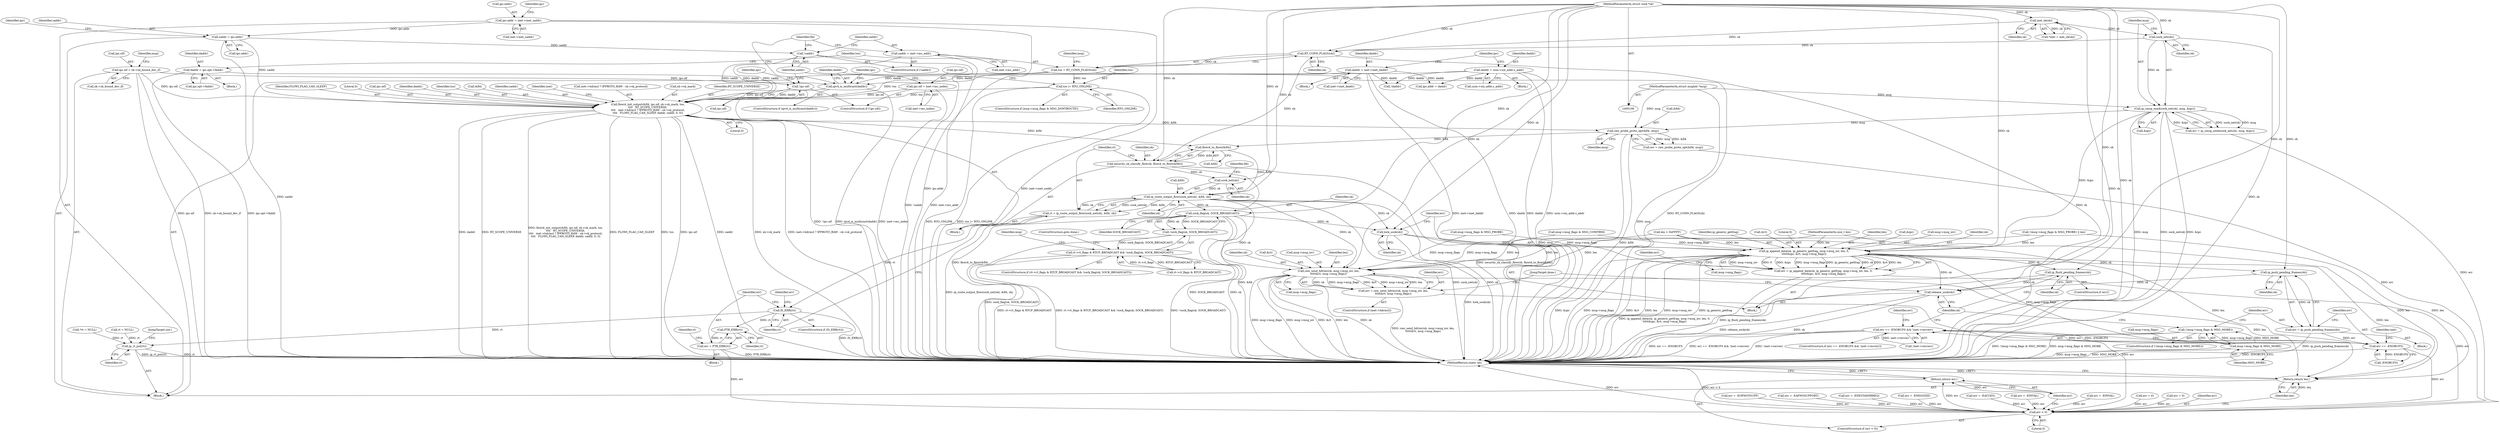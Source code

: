 digraph "1_linux_f6d8bd051c391c1c0458a30b2a7abcd939329259_27@pointer" {
"1000409" [label="(Call,sock_net(sk))"];
"1000401" [label="(Call,security_sk_classify_flow(sk, flowi4_to_flowi(&fl4)))"];
"1000325" [label="(Call,RT_CONN_FLAGS(sk))"];
"1000254" [label="(Call,sock_net(sk))"];
"1000115" [label="(Call,inet_sk(sk))"];
"1000108" [label="(MethodParameterIn,struct sock *sk)"];
"1000403" [label="(Call,flowi4_to_flowi(&fl4))"];
"1000362" [label="(Call,flowi4_init_output(&fl4, ipc.oif, sk->sk_mark, tos,\n\t\t\t\t   RT_SCOPE_UNIVERSE,\n\t\t\t\t   inet->hdrincl ? IPPROTO_RAW : sk->sk_protocol,\n\t\t\t\t   FLOWI_FLAG_CAN_SLEEP, daddr, saddr, 0, 0))"];
"1000239" [label="(Call,ipc.oif = sk->sk_bound_dev_if)"];
"1000341" [label="(Call,!ipc.oif)"];
"1000345" [label="(Call,ipc.oif = inet->mc_index)"];
"1000333" [label="(Call,tos |= RTO_ONLINK)"];
"1000323" [label="(Call,tos = RT_CONN_FLAGS(sk))"];
"1000337" [label="(Call,ipv4_is_multicast(daddr))"];
"1000316" [label="(Call,daddr = ipc.opt->faddr)"];
"1000217" [label="(Call,daddr = inet->inet_daddr)"];
"1000197" [label="(Call,daddr = usin->sin_addr.s_addr)"];
"1000355" [label="(Call,saddr = inet->mc_addr)"];
"1000269" [label="(Call,saddr = ipc.addr)"];
"1000222" [label="(Call,ipc.addr = inet->inet_saddr)"];
"1000353" [label="(Call,!saddr)"];
"1000394" [label="(Call,raw_probe_proto_opt(&fl4, msg))"];
"1000253" [label="(Call,ip_cmsg_send(sock_net(sk), msg, &ipc))"];
"1000109" [label="(MethodParameterIn,struct msghdr *msg)"];
"1000408" [label="(Call,ip_route_output_flow(sock_net(sk), &fl4, sk))"];
"1000406" [label="(Call,rt = ip_route_output_flow(sock_net(sk), &fl4, sk))"];
"1000415" [label="(Call,IS_ERR(rt))"];
"1000420" [label="(Call,PTR_ERR(rt))"];
"1000418" [label="(Call,err = PTR_ERR(rt))"];
"1000543" [label="(Call,err < 0)"];
"1000546" [label="(Return,return err;)"];
"1000539" [label="(Call,ip_rt_put(rt))"];
"1000438" [label="(Call,sock_flag(sk, SOCK_BROADCAST))"];
"1000437" [label="(Call,!sock_flag(sk, SOCK_BROADCAST))"];
"1000431" [label="(Call,rt->rt_flags & RTCF_BROADCAST && !sock_flag(sk, SOCK_BROADCAST))"];
"1000456" [label="(Call,raw_send_hdrinc(sk, msg->msg_iov, len,\n\t\t\t\t\t&rt, msg->msg_flags))"];
"1000454" [label="(Call,err = raw_send_hdrinc(sk, msg->msg_iov, len,\n\t\t\t\t\t&rt, msg->msg_flags))"];
"1000548" [label="(Return,return len;)"];
"1000481" [label="(Call,lock_sock(sk))"];
"1000485" [label="(Call,ip_append_data(sk, ip_generic_getfrag, msg->msg_iov, len, 0,\n\t\t\t\t\t&ipc, &rt, msg->msg_flags))"];
"1000483" [label="(Call,err = ip_append_data(sk, ip_generic_getfrag, msg->msg_iov, len, 0,\n\t\t\t\t\t&ipc, &rt, msg->msg_flags))"];
"1000502" [label="(Call,ip_flush_pending_frames(sk))"];
"1000530" [label="(Call,release_sock(sk))"];
"1000507" [label="(Call,msg->msg_flags & MSG_MORE)"];
"1000506" [label="(Call,!(msg->msg_flags & MSG_MORE))"];
"1000515" [label="(Call,ip_push_pending_frames(sk))"];
"1000513" [label="(Call,err = ip_push_pending_frames(sk))"];
"1000519" [label="(Call,err == -ENOBUFS)"];
"1000518" [label="(Call,err == -ENOBUFS && !inet->recverr)"];
"1000108" [label="(MethodParameterIn,struct sock *sk)"];
"1000365" [label="(Call,ipc.oif)"];
"1000519" [label="(Call,err == -ENOBUFS)"];
"1000326" [label="(Identifier,sk)"];
"1000382" [label="(Identifier,daddr)"];
"1000109" [label="(MethodParameterIn,struct msghdr *msg)"];
"1000274" [label="(Call,ipc.addr = daddr)"];
"1000482" [label="(Identifier,sk)"];
"1000401" [label="(Call,security_sk_classify_flow(sk, flowi4_to_flowi(&fl4)))"];
"1000515" [label="(Call,ip_push_pending_frames(sk))"];
"1000199" [label="(Call,usin->sin_addr.s_addr)"];
"1000243" [label="(Call,sk->sk_bound_dev_if)"];
"1000464" [label="(Call,msg->msg_flags)"];
"1000340" [label="(ControlStructure,if (!ipc.oif))"];
"1000197" [label="(Call,daddr = usin->sin_addr.s_addr)"];
"1000547" [label="(Identifier,err)"];
"1000371" [label="(Identifier,tos)"];
"1000402" [label="(Identifier,sk)"];
"1000506" [label="(Call,!(msg->msg_flags & MSG_MORE))"];
"1000362" [label="(Call,flowi4_init_output(&fl4, ipc.oif, sk->sk_mark, tos,\n\t\t\t\t   RT_SCOPE_UNIVERSE,\n\t\t\t\t   inet->hdrincl ? IPPROTO_RAW : sk->sk_protocol,\n\t\t\t\t   FLOWI_FLAG_CAN_SLEEP, daddr, saddr, 0, 0))"];
"1000363" [label="(Call,&fl4)"];
"1000514" [label="(Identifier,err)"];
"1000500" [label="(ControlStructure,if (err))"];
"1000528" [label="(Identifier,err)"];
"1000254" [label="(Call,sock_net(sk))"];
"1000487" [label="(Identifier,ip_generic_getfrag)"];
"1000495" [label="(Call,&rt)"];
"1000345" [label="(Call,ipc.oif = inet->mc_index)"];
"1000485" [label="(Call,ip_append_data(sk, ip_generic_getfrag, msg->msg_iov, len, 0,\n\t\t\t\t\t&ipc, &rt, msg->msg_flags))"];
"1000383" [label="(Identifier,saddr)"];
"1000492" [label="(Literal,0)"];
"1000505" [label="(ControlStructure,if (!(msg->msg_flags & MSG_MORE)))"];
"1000352" [label="(ControlStructure,if (!saddr))"];
"1000532" [label="(JumpTarget,done:)"];
"1000313" [label="(Call,!daddr)"];
"1000360" [label="(Block,)"];
"1000218" [label="(Identifier,daddr)"];
"1000336" [label="(ControlStructure,if (ipv4_is_multicast(daddr)))"];
"1000403" [label="(Call,flowi4_to_flowi(&fl4))"];
"1000415" [label="(Call,IS_ERR(rt))"];
"1000271" [label="(Call,ipc.addr)"];
"1000330" [label="(Identifier,msg)"];
"1000491" [label="(Identifier,len)"];
"1000139" [label="(Call,err = -EOPNOTSUPP)"];
"1000154" [label="(Block,)"];
"1000517" [label="(ControlStructure,if (err == -ENOBUFS && !inet->recverr))"];
"1000188" [label="(Call,err = -EAFNOSUPPORT)"];
"1000116" [label="(Identifier,sk)"];
"1000226" [label="(Call,inet->inet_saddr)"];
"1000542" [label="(ControlStructure,if (err < 0))"];
"1000206" [label="(Call,err = -EDESTADDRREQ)"];
"1000418" [label="(Call,err = PTR_ERR(rt))"];
"1000437" [label="(Call,!sock_flag(sk, SOCK_BROADCAST))"];
"1000502" [label="(Call,ip_flush_pending_frames(sk))"];
"1000530" [label="(Call,release_sock(sk))"];
"1000455" [label="(Identifier,err)"];
"1000513" [label="(Call,err = ip_push_pending_frames(sk))"];
"1000454" [label="(Call,err = raw_send_hdrinc(sk, msg->msg_iov, len,\n\t\t\t\t\t&rt, msg->msg_flags))"];
"1000461" [label="(Identifier,len)"];
"1000421" [label="(Identifier,rt)"];
"1000356" [label="(Identifier,saddr)"];
"1000354" [label="(Identifier,saddr)"];
"1000205" [label="(Block,)"];
"1000253" [label="(Call,ip_cmsg_send(sock_net(sk), msg, &ipc))"];
"1000256" [label="(Identifier,msg)"];
"1000311" [label="(Block,)"];
"1000413" [label="(Identifier,sk)"];
"1000255" [label="(Identifier,sk)"];
"1000422" [label="(Call,rt = NULL)"];
"1000323" [label="(Call,tos = RT_CONN_FLAGS(sk))"];
"1000432" [label="(Call,rt->rt_flags & RTCF_BROADCAST)"];
"1000346" [label="(Call,ipc.oif)"];
"1000531" [label="(Identifier,sk)"];
"1000541" [label="(JumpTarget,out:)"];
"1000483" [label="(Call,err = ip_append_data(sk, ip_generic_getfrag, msg->msg_iov, len, 0,\n\t\t\t\t\t&ipc, &rt, msg->msg_flags))"];
"1000389" [label="(Identifier,inet)"];
"1000450" [label="(ControlStructure,if (inet->hdrincl))"];
"1000349" [label="(Call,inet->mc_index)"];
"1000493" [label="(Call,&ipc)"];
"1000546" [label="(Return,return err;)"];
"1000224" [label="(Identifier,ipc)"];
"1000222" [label="(Call,ipc.addr = inet->inet_saddr)"];
"1000481" [label="(Call,lock_sock(sk))"];
"1000217" [label="(Call,daddr = inet->inet_daddr)"];
"1000353" [label="(Call,!saddr)"];
"1000231" [label="(Identifier,ipc)"];
"1000357" [label="(Call,inet->mc_addr)"];
"1000521" [label="(Call,-ENOBUFS)"];
"1000430" [label="(ControlStructure,if (rt->rt_flags & RTCF_BROADCAST && !sock_flag(sk, SOCK_BROADCAST)))"];
"1000373" [label="(Call,inet->hdrincl ? IPPROTO_RAW : sk->sk_protocol)"];
"1000438" [label="(Call,sock_flag(sk, SOCK_BROADCAST))"];
"1000417" [label="(Block,)"];
"1000488" [label="(Call,msg->msg_iov)"];
"1000559" [label="(Call,msg->msg_flags & MSG_PROBE)"];
"1000324" [label="(Identifier,tos)"];
"1000497" [label="(Call,msg->msg_flags)"];
"1000130" [label="(Call,err = -EMSGSIZE)"];
"1000385" [label="(Literal,0)"];
"1000439" [label="(Identifier,sk)"];
"1000443" [label="(Call,msg->msg_flags & MSG_CONFIRM)"];
"1000507" [label="(Call,msg->msg_flags & MSG_MORE)"];
"1000395" [label="(Call,&fl4)"];
"1000368" [label="(Call,sk->sk_mark)"];
"1000355" [label="(Call,saddr = inet->mc_addr)"];
"1000486" [label="(Identifier,sk)"];
"1000392" [label="(Call,err = raw_probe_proto_opt(&fl4, msg))"];
"1000115" [label="(Call,inet_sk(sk))"];
"1000110" [label="(MethodParameterIn,size_t len)"];
"1000325" [label="(Call,RT_CONN_FLAGS(sk))"];
"1000270" [label="(Identifier,saddr)"];
"1000426" [label="(Call,err = -EACCES)"];
"1000570" [label="(MethodReturn,static int)"];
"1000240" [label="(Call,ipc.oif)"];
"1000113" [label="(Call,*inet = inet_sk(sk))"];
"1000511" [label="(Identifier,MSG_MORE)"];
"1000276" [label="(Identifier,ipc)"];
"1000431" [label="(Call,rt->rt_flags & RTCF_BROADCAST && !sock_flag(sk, SOCK_BROADCAST))"];
"1000407" [label="(Identifier,rt)"];
"1000520" [label="(Identifier,err)"];
"1000516" [label="(Identifier,sk)"];
"1000411" [label="(Call,&fl4)"];
"1000408" [label="(Call,ip_route_output_flow(sock_net(sk), &fl4, sk))"];
"1000342" [label="(Call,ipc.oif)"];
"1000548" [label="(Return,return len;)"];
"1000257" [label="(Call,&ipc)"];
"1000419" [label="(Identifier,err)"];
"1000457" [label="(Identifier,sk)"];
"1000406" [label="(Call,rt = ip_route_output_flow(sock_net(sk), &fl4, sk))"];
"1000335" [label="(Identifier,RTO_ONLINK)"];
"1000198" [label="(Identifier,daddr)"];
"1000239" [label="(Call,ipc.oif = sk->sk_bound_dev_if)"];
"1000334" [label="(Identifier,tos)"];
"1000317" [label="(Identifier,daddr)"];
"1000364" [label="(Identifier,fl4)"];
"1000501" [label="(Identifier,err)"];
"1000423" [label="(Identifier,rt)"];
"1000316" [label="(Call,daddr = ipc.opt->faddr)"];
"1000397" [label="(Identifier,msg)"];
"1000296" [label="(Call,err = -EINVAL)"];
"1000462" [label="(Call,&rt)"];
"1000248" [label="(Identifier,msg)"];
"1000338" [label="(Identifier,daddr)"];
"1000549" [label="(Identifier,len)"];
"1000468" [label="(Block,)"];
"1000420" [label="(Call,PTR_ERR(rt))"];
"1000327" [label="(ControlStructure,if (msg->msg_flags & MSG_DONTROUTE))"];
"1000503" [label="(Identifier,sk)"];
"1000456" [label="(Call,raw_send_hdrinc(sk, msg->msg_iov, len,\n\t\t\t\t\t&rt, msg->msg_flags))"];
"1000343" [label="(Identifier,ipc)"];
"1000111" [label="(Block,)"];
"1000394" [label="(Call,raw_probe_proto_opt(&fl4, msg))"];
"1000539" [label="(Call,ip_rt_put(rt))"];
"1000219" [label="(Call,inet->inet_daddr)"];
"1000410" [label="(Identifier,sk)"];
"1000163" [label="(Call,err = -EINVAL)"];
"1000223" [label="(Call,ipc.addr)"];
"1000347" [label="(Identifier,ipc)"];
"1000557" [label="(Call,!(msg->msg_flags & MSG_PROBE) || len)"];
"1000545" [label="(Literal,0)"];
"1000251" [label="(Call,err = ip_cmsg_send(sock_net(sk), msg, &ipc))"];
"1000333" [label="(Call,tos |= RTO_ONLINK)"];
"1000525" [label="(Identifier,inet)"];
"1000119" [label="(Call,*rt = NULL)"];
"1000440" [label="(Identifier,SOCK_BROADCAST)"];
"1000512" [label="(Block,)"];
"1000527" [label="(Call,err = 0)"];
"1000135" [label="(Call,len > 0xFFFF)"];
"1000427" [label="(Identifier,err)"];
"1000318" [label="(Call,ipc.opt->faddr)"];
"1000441" [label="(ControlStructure,goto done;)"];
"1000540" [label="(Identifier,rt)"];
"1000269" [label="(Call,saddr = ipc.addr)"];
"1000566" [label="(Call,err = 0)"];
"1000544" [label="(Identifier,err)"];
"1000372" [label="(Identifier,RT_SCOPE_UNIVERSE)"];
"1000337" [label="(Call,ipv4_is_multicast(daddr))"];
"1000414" [label="(ControlStructure,if (IS_ERR(rt)))"];
"1000543" [label="(Call,err < 0)"];
"1000404" [label="(Call,&fl4)"];
"1000381" [label="(Identifier,FLOWI_FLAG_CAN_SLEEP)"];
"1000341" [label="(Call,!ipc.oif)"];
"1000384" [label="(Literal,0)"];
"1000445" [label="(Identifier,msg)"];
"1000458" [label="(Call,msg->msg_iov)"];
"1000508" [label="(Call,msg->msg_flags)"];
"1000518" [label="(Call,err == -ENOBUFS && !inet->recverr)"];
"1000523" [label="(Call,!inet->recverr)"];
"1000484" [label="(Identifier,err)"];
"1000416" [label="(Identifier,rt)"];
"1000412" [label="(Identifier,fl4)"];
"1000409" [label="(Call,sock_net(sk))"];
"1000409" -> "1000408"  [label="AST: "];
"1000409" -> "1000410"  [label="CFG: "];
"1000410" -> "1000409"  [label="AST: "];
"1000412" -> "1000409"  [label="CFG: "];
"1000409" -> "1000408"  [label="DDG: sk"];
"1000401" -> "1000409"  [label="DDG: sk"];
"1000108" -> "1000409"  [label="DDG: sk"];
"1000401" -> "1000360"  [label="AST: "];
"1000401" -> "1000403"  [label="CFG: "];
"1000402" -> "1000401"  [label="AST: "];
"1000403" -> "1000401"  [label="AST: "];
"1000407" -> "1000401"  [label="CFG: "];
"1000401" -> "1000570"  [label="DDG: security_sk_classify_flow(sk, flowi4_to_flowi(&fl4))"];
"1000401" -> "1000570"  [label="DDG: flowi4_to_flowi(&fl4)"];
"1000325" -> "1000401"  [label="DDG: sk"];
"1000108" -> "1000401"  [label="DDG: sk"];
"1000403" -> "1000401"  [label="DDG: &fl4"];
"1000325" -> "1000323"  [label="AST: "];
"1000325" -> "1000326"  [label="CFG: "];
"1000326" -> "1000325"  [label="AST: "];
"1000323" -> "1000325"  [label="CFG: "];
"1000325" -> "1000570"  [label="DDG: sk"];
"1000325" -> "1000323"  [label="DDG: sk"];
"1000254" -> "1000325"  [label="DDG: sk"];
"1000115" -> "1000325"  [label="DDG: sk"];
"1000108" -> "1000325"  [label="DDG: sk"];
"1000254" -> "1000253"  [label="AST: "];
"1000254" -> "1000255"  [label="CFG: "];
"1000255" -> "1000254"  [label="AST: "];
"1000256" -> "1000254"  [label="CFG: "];
"1000254" -> "1000570"  [label="DDG: sk"];
"1000254" -> "1000253"  [label="DDG: sk"];
"1000115" -> "1000254"  [label="DDG: sk"];
"1000108" -> "1000254"  [label="DDG: sk"];
"1000115" -> "1000113"  [label="AST: "];
"1000115" -> "1000116"  [label="CFG: "];
"1000116" -> "1000115"  [label="AST: "];
"1000113" -> "1000115"  [label="CFG: "];
"1000115" -> "1000570"  [label="DDG: sk"];
"1000115" -> "1000113"  [label="DDG: sk"];
"1000108" -> "1000115"  [label="DDG: sk"];
"1000108" -> "1000106"  [label="AST: "];
"1000108" -> "1000570"  [label="DDG: sk"];
"1000108" -> "1000408"  [label="DDG: sk"];
"1000108" -> "1000438"  [label="DDG: sk"];
"1000108" -> "1000456"  [label="DDG: sk"];
"1000108" -> "1000481"  [label="DDG: sk"];
"1000108" -> "1000485"  [label="DDG: sk"];
"1000108" -> "1000502"  [label="DDG: sk"];
"1000108" -> "1000515"  [label="DDG: sk"];
"1000108" -> "1000530"  [label="DDG: sk"];
"1000403" -> "1000404"  [label="CFG: "];
"1000404" -> "1000403"  [label="AST: "];
"1000362" -> "1000403"  [label="DDG: &fl4"];
"1000394" -> "1000403"  [label="DDG: &fl4"];
"1000403" -> "1000408"  [label="DDG: &fl4"];
"1000362" -> "1000360"  [label="AST: "];
"1000362" -> "1000385"  [label="CFG: "];
"1000363" -> "1000362"  [label="AST: "];
"1000365" -> "1000362"  [label="AST: "];
"1000368" -> "1000362"  [label="AST: "];
"1000371" -> "1000362"  [label="AST: "];
"1000372" -> "1000362"  [label="AST: "];
"1000373" -> "1000362"  [label="AST: "];
"1000381" -> "1000362"  [label="AST: "];
"1000382" -> "1000362"  [label="AST: "];
"1000383" -> "1000362"  [label="AST: "];
"1000384" -> "1000362"  [label="AST: "];
"1000385" -> "1000362"  [label="AST: "];
"1000389" -> "1000362"  [label="CFG: "];
"1000362" -> "1000570"  [label="DDG: ipc.oif"];
"1000362" -> "1000570"  [label="DDG: saddr"];
"1000362" -> "1000570"  [label="DDG: sk->sk_mark"];
"1000362" -> "1000570"  [label="DDG: inet->hdrincl ? IPPROTO_RAW : sk->sk_protocol"];
"1000362" -> "1000570"  [label="DDG: daddr"];
"1000362" -> "1000570"  [label="DDG: flowi4_init_output(&fl4, ipc.oif, sk->sk_mark, tos,\n\t\t\t\t   RT_SCOPE_UNIVERSE,\n\t\t\t\t   inet->hdrincl ? IPPROTO_RAW : sk->sk_protocol,\n\t\t\t\t   FLOWI_FLAG_CAN_SLEEP, daddr, saddr, 0, 0)"];
"1000362" -> "1000570"  [label="DDG: RT_SCOPE_UNIVERSE"];
"1000362" -> "1000570"  [label="DDG: FLOWI_FLAG_CAN_SLEEP"];
"1000362" -> "1000570"  [label="DDG: tos"];
"1000239" -> "1000362"  [label="DDG: ipc.oif"];
"1000341" -> "1000362"  [label="DDG: ipc.oif"];
"1000345" -> "1000362"  [label="DDG: ipc.oif"];
"1000333" -> "1000362"  [label="DDG: tos"];
"1000323" -> "1000362"  [label="DDG: tos"];
"1000337" -> "1000362"  [label="DDG: daddr"];
"1000355" -> "1000362"  [label="DDG: saddr"];
"1000269" -> "1000362"  [label="DDG: saddr"];
"1000353" -> "1000362"  [label="DDG: saddr"];
"1000362" -> "1000394"  [label="DDG: &fl4"];
"1000239" -> "1000111"  [label="AST: "];
"1000239" -> "1000243"  [label="CFG: "];
"1000240" -> "1000239"  [label="AST: "];
"1000243" -> "1000239"  [label="AST: "];
"1000248" -> "1000239"  [label="CFG: "];
"1000239" -> "1000570"  [label="DDG: ipc.oif"];
"1000239" -> "1000570"  [label="DDG: sk->sk_bound_dev_if"];
"1000239" -> "1000341"  [label="DDG: ipc.oif"];
"1000341" -> "1000340"  [label="AST: "];
"1000341" -> "1000342"  [label="CFG: "];
"1000342" -> "1000341"  [label="AST: "];
"1000347" -> "1000341"  [label="CFG: "];
"1000354" -> "1000341"  [label="CFG: "];
"1000341" -> "1000570"  [label="DDG: !ipc.oif"];
"1000345" -> "1000340"  [label="AST: "];
"1000345" -> "1000349"  [label="CFG: "];
"1000346" -> "1000345"  [label="AST: "];
"1000349" -> "1000345"  [label="AST: "];
"1000354" -> "1000345"  [label="CFG: "];
"1000345" -> "1000570"  [label="DDG: inet->mc_index"];
"1000333" -> "1000327"  [label="AST: "];
"1000333" -> "1000335"  [label="CFG: "];
"1000334" -> "1000333"  [label="AST: "];
"1000335" -> "1000333"  [label="AST: "];
"1000338" -> "1000333"  [label="CFG: "];
"1000333" -> "1000570"  [label="DDG: tos |= RTO_ONLINK"];
"1000333" -> "1000570"  [label="DDG: RTO_ONLINK"];
"1000323" -> "1000333"  [label="DDG: tos"];
"1000323" -> "1000111"  [label="AST: "];
"1000324" -> "1000323"  [label="AST: "];
"1000330" -> "1000323"  [label="CFG: "];
"1000323" -> "1000570"  [label="DDG: RT_CONN_FLAGS(sk)"];
"1000337" -> "1000336"  [label="AST: "];
"1000337" -> "1000338"  [label="CFG: "];
"1000338" -> "1000337"  [label="AST: "];
"1000343" -> "1000337"  [label="CFG: "];
"1000364" -> "1000337"  [label="CFG: "];
"1000337" -> "1000570"  [label="DDG: ipv4_is_multicast(daddr)"];
"1000316" -> "1000337"  [label="DDG: daddr"];
"1000217" -> "1000337"  [label="DDG: daddr"];
"1000197" -> "1000337"  [label="DDG: daddr"];
"1000316" -> "1000311"  [label="AST: "];
"1000316" -> "1000318"  [label="CFG: "];
"1000317" -> "1000316"  [label="AST: "];
"1000318" -> "1000316"  [label="AST: "];
"1000324" -> "1000316"  [label="CFG: "];
"1000316" -> "1000570"  [label="DDG: ipc.opt->faddr"];
"1000217" -> "1000205"  [label="AST: "];
"1000217" -> "1000219"  [label="CFG: "];
"1000218" -> "1000217"  [label="AST: "];
"1000219" -> "1000217"  [label="AST: "];
"1000224" -> "1000217"  [label="CFG: "];
"1000217" -> "1000570"  [label="DDG: inet->inet_daddr"];
"1000217" -> "1000570"  [label="DDG: daddr"];
"1000217" -> "1000274"  [label="DDG: daddr"];
"1000217" -> "1000313"  [label="DDG: daddr"];
"1000197" -> "1000154"  [label="AST: "];
"1000197" -> "1000199"  [label="CFG: "];
"1000198" -> "1000197"  [label="AST: "];
"1000199" -> "1000197"  [label="AST: "];
"1000224" -> "1000197"  [label="CFG: "];
"1000197" -> "1000570"  [label="DDG: usin->sin_addr.s_addr"];
"1000197" -> "1000570"  [label="DDG: daddr"];
"1000197" -> "1000274"  [label="DDG: daddr"];
"1000197" -> "1000313"  [label="DDG: daddr"];
"1000355" -> "1000352"  [label="AST: "];
"1000355" -> "1000357"  [label="CFG: "];
"1000356" -> "1000355"  [label="AST: "];
"1000357" -> "1000355"  [label="AST: "];
"1000364" -> "1000355"  [label="CFG: "];
"1000355" -> "1000570"  [label="DDG: inet->mc_addr"];
"1000269" -> "1000111"  [label="AST: "];
"1000269" -> "1000271"  [label="CFG: "];
"1000270" -> "1000269"  [label="AST: "];
"1000271" -> "1000269"  [label="AST: "];
"1000276" -> "1000269"  [label="CFG: "];
"1000269" -> "1000570"  [label="DDG: saddr"];
"1000222" -> "1000269"  [label="DDG: ipc.addr"];
"1000269" -> "1000353"  [label="DDG: saddr"];
"1000222" -> "1000111"  [label="AST: "];
"1000222" -> "1000226"  [label="CFG: "];
"1000223" -> "1000222"  [label="AST: "];
"1000226" -> "1000222"  [label="AST: "];
"1000231" -> "1000222"  [label="CFG: "];
"1000222" -> "1000570"  [label="DDG: ipc.addr"];
"1000222" -> "1000570"  [label="DDG: inet->inet_saddr"];
"1000353" -> "1000352"  [label="AST: "];
"1000353" -> "1000354"  [label="CFG: "];
"1000354" -> "1000353"  [label="AST: "];
"1000356" -> "1000353"  [label="CFG: "];
"1000364" -> "1000353"  [label="CFG: "];
"1000353" -> "1000570"  [label="DDG: !saddr"];
"1000394" -> "1000392"  [label="AST: "];
"1000394" -> "1000397"  [label="CFG: "];
"1000395" -> "1000394"  [label="AST: "];
"1000397" -> "1000394"  [label="AST: "];
"1000392" -> "1000394"  [label="CFG: "];
"1000394" -> "1000570"  [label="DDG: msg"];
"1000394" -> "1000570"  [label="DDG: &fl4"];
"1000394" -> "1000392"  [label="DDG: &fl4"];
"1000394" -> "1000392"  [label="DDG: msg"];
"1000253" -> "1000394"  [label="DDG: msg"];
"1000109" -> "1000394"  [label="DDG: msg"];
"1000253" -> "1000251"  [label="AST: "];
"1000253" -> "1000257"  [label="CFG: "];
"1000256" -> "1000253"  [label="AST: "];
"1000257" -> "1000253"  [label="AST: "];
"1000251" -> "1000253"  [label="CFG: "];
"1000253" -> "1000570"  [label="DDG: sock_net(sk)"];
"1000253" -> "1000570"  [label="DDG: &ipc"];
"1000253" -> "1000570"  [label="DDG: msg"];
"1000253" -> "1000251"  [label="DDG: sock_net(sk)"];
"1000253" -> "1000251"  [label="DDG: msg"];
"1000253" -> "1000251"  [label="DDG: &ipc"];
"1000109" -> "1000253"  [label="DDG: msg"];
"1000253" -> "1000485"  [label="DDG: &ipc"];
"1000109" -> "1000106"  [label="AST: "];
"1000109" -> "1000570"  [label="DDG: msg"];
"1000408" -> "1000406"  [label="AST: "];
"1000408" -> "1000413"  [label="CFG: "];
"1000411" -> "1000408"  [label="AST: "];
"1000413" -> "1000408"  [label="AST: "];
"1000406" -> "1000408"  [label="CFG: "];
"1000408" -> "1000570"  [label="DDG: &fl4"];
"1000408" -> "1000570"  [label="DDG: sock_net(sk)"];
"1000408" -> "1000570"  [label="DDG: sk"];
"1000408" -> "1000406"  [label="DDG: sock_net(sk)"];
"1000408" -> "1000406"  [label="DDG: &fl4"];
"1000408" -> "1000406"  [label="DDG: sk"];
"1000408" -> "1000438"  [label="DDG: sk"];
"1000408" -> "1000456"  [label="DDG: sk"];
"1000408" -> "1000481"  [label="DDG: sk"];
"1000406" -> "1000360"  [label="AST: "];
"1000407" -> "1000406"  [label="AST: "];
"1000416" -> "1000406"  [label="CFG: "];
"1000406" -> "1000570"  [label="DDG: ip_route_output_flow(sock_net(sk), &fl4, sk)"];
"1000406" -> "1000415"  [label="DDG: rt"];
"1000415" -> "1000414"  [label="AST: "];
"1000415" -> "1000416"  [label="CFG: "];
"1000416" -> "1000415"  [label="AST: "];
"1000419" -> "1000415"  [label="CFG: "];
"1000427" -> "1000415"  [label="CFG: "];
"1000415" -> "1000570"  [label="DDG: IS_ERR(rt)"];
"1000415" -> "1000420"  [label="DDG: rt"];
"1000415" -> "1000539"  [label="DDG: rt"];
"1000420" -> "1000418"  [label="AST: "];
"1000420" -> "1000421"  [label="CFG: "];
"1000421" -> "1000420"  [label="AST: "];
"1000418" -> "1000420"  [label="CFG: "];
"1000420" -> "1000418"  [label="DDG: rt"];
"1000418" -> "1000417"  [label="AST: "];
"1000419" -> "1000418"  [label="AST: "];
"1000423" -> "1000418"  [label="CFG: "];
"1000418" -> "1000570"  [label="DDG: PTR_ERR(rt)"];
"1000418" -> "1000543"  [label="DDG: err"];
"1000543" -> "1000542"  [label="AST: "];
"1000543" -> "1000545"  [label="CFG: "];
"1000544" -> "1000543"  [label="AST: "];
"1000545" -> "1000543"  [label="AST: "];
"1000547" -> "1000543"  [label="CFG: "];
"1000549" -> "1000543"  [label="CFG: "];
"1000543" -> "1000570"  [label="DDG: err < 0"];
"1000543" -> "1000570"  [label="DDG: err"];
"1000454" -> "1000543"  [label="DDG: err"];
"1000163" -> "1000543"  [label="DDG: err"];
"1000527" -> "1000543"  [label="DDG: err"];
"1000188" -> "1000543"  [label="DDG: err"];
"1000139" -> "1000543"  [label="DDG: err"];
"1000296" -> "1000543"  [label="DDG: err"];
"1000519" -> "1000543"  [label="DDG: err"];
"1000426" -> "1000543"  [label="DDG: err"];
"1000251" -> "1000543"  [label="DDG: err"];
"1000392" -> "1000543"  [label="DDG: err"];
"1000206" -> "1000543"  [label="DDG: err"];
"1000566" -> "1000543"  [label="DDG: err"];
"1000483" -> "1000543"  [label="DDG: err"];
"1000130" -> "1000543"  [label="DDG: err"];
"1000543" -> "1000546"  [label="DDG: err"];
"1000546" -> "1000542"  [label="AST: "];
"1000546" -> "1000547"  [label="CFG: "];
"1000547" -> "1000546"  [label="AST: "];
"1000570" -> "1000546"  [label="CFG: "];
"1000546" -> "1000570"  [label="DDG: <RET>"];
"1000547" -> "1000546"  [label="DDG: err"];
"1000539" -> "1000111"  [label="AST: "];
"1000539" -> "1000540"  [label="CFG: "];
"1000540" -> "1000539"  [label="AST: "];
"1000541" -> "1000539"  [label="CFG: "];
"1000539" -> "1000570"  [label="DDG: rt"];
"1000539" -> "1000570"  [label="DDG: ip_rt_put(rt)"];
"1000422" -> "1000539"  [label="DDG: rt"];
"1000119" -> "1000539"  [label="DDG: rt"];
"1000438" -> "1000437"  [label="AST: "];
"1000438" -> "1000440"  [label="CFG: "];
"1000439" -> "1000438"  [label="AST: "];
"1000440" -> "1000438"  [label="AST: "];
"1000437" -> "1000438"  [label="CFG: "];
"1000438" -> "1000570"  [label="DDG: SOCK_BROADCAST"];
"1000438" -> "1000570"  [label="DDG: sk"];
"1000438" -> "1000437"  [label="DDG: sk"];
"1000438" -> "1000437"  [label="DDG: SOCK_BROADCAST"];
"1000438" -> "1000456"  [label="DDG: sk"];
"1000438" -> "1000481"  [label="DDG: sk"];
"1000437" -> "1000431"  [label="AST: "];
"1000431" -> "1000437"  [label="CFG: "];
"1000437" -> "1000570"  [label="DDG: sock_flag(sk, SOCK_BROADCAST)"];
"1000437" -> "1000431"  [label="DDG: sock_flag(sk, SOCK_BROADCAST)"];
"1000431" -> "1000430"  [label="AST: "];
"1000431" -> "1000432"  [label="CFG: "];
"1000432" -> "1000431"  [label="AST: "];
"1000441" -> "1000431"  [label="CFG: "];
"1000445" -> "1000431"  [label="CFG: "];
"1000431" -> "1000570"  [label="DDG: !sock_flag(sk, SOCK_BROADCAST)"];
"1000431" -> "1000570"  [label="DDG: rt->rt_flags & RTCF_BROADCAST"];
"1000431" -> "1000570"  [label="DDG: rt->rt_flags & RTCF_BROADCAST && !sock_flag(sk, SOCK_BROADCAST)"];
"1000432" -> "1000431"  [label="DDG: rt->rt_flags"];
"1000432" -> "1000431"  [label="DDG: RTCF_BROADCAST"];
"1000456" -> "1000454"  [label="AST: "];
"1000456" -> "1000464"  [label="CFG: "];
"1000457" -> "1000456"  [label="AST: "];
"1000458" -> "1000456"  [label="AST: "];
"1000461" -> "1000456"  [label="AST: "];
"1000462" -> "1000456"  [label="AST: "];
"1000464" -> "1000456"  [label="AST: "];
"1000454" -> "1000456"  [label="CFG: "];
"1000456" -> "1000570"  [label="DDG: len"];
"1000456" -> "1000570"  [label="DDG: sk"];
"1000456" -> "1000570"  [label="DDG: msg->msg_flags"];
"1000456" -> "1000570"  [label="DDG: msg->msg_iov"];
"1000456" -> "1000570"  [label="DDG: &rt"];
"1000456" -> "1000454"  [label="DDG: sk"];
"1000456" -> "1000454"  [label="DDG: msg->msg_flags"];
"1000456" -> "1000454"  [label="DDG: &rt"];
"1000456" -> "1000454"  [label="DDG: msg->msg_iov"];
"1000456" -> "1000454"  [label="DDG: len"];
"1000557" -> "1000456"  [label="DDG: len"];
"1000135" -> "1000456"  [label="DDG: len"];
"1000110" -> "1000456"  [label="DDG: len"];
"1000559" -> "1000456"  [label="DDG: msg->msg_flags"];
"1000443" -> "1000456"  [label="DDG: msg->msg_flags"];
"1000456" -> "1000548"  [label="DDG: len"];
"1000454" -> "1000450"  [label="AST: "];
"1000455" -> "1000454"  [label="AST: "];
"1000532" -> "1000454"  [label="CFG: "];
"1000454" -> "1000570"  [label="DDG: raw_send_hdrinc(sk, msg->msg_iov, len,\n\t\t\t\t\t&rt, msg->msg_flags)"];
"1000548" -> "1000111"  [label="AST: "];
"1000548" -> "1000549"  [label="CFG: "];
"1000549" -> "1000548"  [label="AST: "];
"1000570" -> "1000548"  [label="CFG: "];
"1000548" -> "1000570"  [label="DDG: <RET>"];
"1000549" -> "1000548"  [label="DDG: len"];
"1000485" -> "1000548"  [label="DDG: len"];
"1000557" -> "1000548"  [label="DDG: len"];
"1000135" -> "1000548"  [label="DDG: len"];
"1000110" -> "1000548"  [label="DDG: len"];
"1000481" -> "1000468"  [label="AST: "];
"1000481" -> "1000482"  [label="CFG: "];
"1000482" -> "1000481"  [label="AST: "];
"1000484" -> "1000481"  [label="CFG: "];
"1000481" -> "1000570"  [label="DDG: lock_sock(sk)"];
"1000481" -> "1000485"  [label="DDG: sk"];
"1000485" -> "1000483"  [label="AST: "];
"1000485" -> "1000497"  [label="CFG: "];
"1000486" -> "1000485"  [label="AST: "];
"1000487" -> "1000485"  [label="AST: "];
"1000488" -> "1000485"  [label="AST: "];
"1000491" -> "1000485"  [label="AST: "];
"1000492" -> "1000485"  [label="AST: "];
"1000493" -> "1000485"  [label="AST: "];
"1000495" -> "1000485"  [label="AST: "];
"1000497" -> "1000485"  [label="AST: "];
"1000483" -> "1000485"  [label="CFG: "];
"1000485" -> "1000570"  [label="DDG: msg->msg_iov"];
"1000485" -> "1000570"  [label="DDG: &ipc"];
"1000485" -> "1000570"  [label="DDG: msg->msg_flags"];
"1000485" -> "1000570"  [label="DDG: &rt"];
"1000485" -> "1000570"  [label="DDG: len"];
"1000485" -> "1000570"  [label="DDG: ip_generic_getfrag"];
"1000485" -> "1000483"  [label="DDG: msg->msg_iov"];
"1000485" -> "1000483"  [label="DDG: 0"];
"1000485" -> "1000483"  [label="DDG: &ipc"];
"1000485" -> "1000483"  [label="DDG: msg->msg_flags"];
"1000485" -> "1000483"  [label="DDG: ip_generic_getfrag"];
"1000485" -> "1000483"  [label="DDG: sk"];
"1000485" -> "1000483"  [label="DDG: &rt"];
"1000485" -> "1000483"  [label="DDG: len"];
"1000557" -> "1000485"  [label="DDG: len"];
"1000135" -> "1000485"  [label="DDG: len"];
"1000110" -> "1000485"  [label="DDG: len"];
"1000559" -> "1000485"  [label="DDG: msg->msg_flags"];
"1000443" -> "1000485"  [label="DDG: msg->msg_flags"];
"1000485" -> "1000502"  [label="DDG: sk"];
"1000485" -> "1000507"  [label="DDG: msg->msg_flags"];
"1000485" -> "1000515"  [label="DDG: sk"];
"1000485" -> "1000530"  [label="DDG: sk"];
"1000483" -> "1000468"  [label="AST: "];
"1000484" -> "1000483"  [label="AST: "];
"1000501" -> "1000483"  [label="CFG: "];
"1000483" -> "1000570"  [label="DDG: ip_append_data(sk, ip_generic_getfrag, msg->msg_iov, len, 0,\n\t\t\t\t\t&ipc, &rt, msg->msg_flags)"];
"1000502" -> "1000500"  [label="AST: "];
"1000502" -> "1000503"  [label="CFG: "];
"1000503" -> "1000502"  [label="AST: "];
"1000531" -> "1000502"  [label="CFG: "];
"1000502" -> "1000570"  [label="DDG: ip_flush_pending_frames(sk)"];
"1000502" -> "1000530"  [label="DDG: sk"];
"1000530" -> "1000468"  [label="AST: "];
"1000530" -> "1000531"  [label="CFG: "];
"1000531" -> "1000530"  [label="AST: "];
"1000532" -> "1000530"  [label="CFG: "];
"1000530" -> "1000570"  [label="DDG: sk"];
"1000530" -> "1000570"  [label="DDG: release_sock(sk)"];
"1000515" -> "1000530"  [label="DDG: sk"];
"1000507" -> "1000506"  [label="AST: "];
"1000507" -> "1000511"  [label="CFG: "];
"1000508" -> "1000507"  [label="AST: "];
"1000511" -> "1000507"  [label="AST: "];
"1000506" -> "1000507"  [label="CFG: "];
"1000507" -> "1000570"  [label="DDG: MSG_MORE"];
"1000507" -> "1000570"  [label="DDG: msg->msg_flags"];
"1000507" -> "1000506"  [label="DDG: msg->msg_flags"];
"1000507" -> "1000506"  [label="DDG: MSG_MORE"];
"1000506" -> "1000505"  [label="AST: "];
"1000514" -> "1000506"  [label="CFG: "];
"1000531" -> "1000506"  [label="CFG: "];
"1000506" -> "1000570"  [label="DDG: !(msg->msg_flags & MSG_MORE)"];
"1000506" -> "1000570"  [label="DDG: msg->msg_flags & MSG_MORE"];
"1000515" -> "1000513"  [label="AST: "];
"1000515" -> "1000516"  [label="CFG: "];
"1000516" -> "1000515"  [label="AST: "];
"1000513" -> "1000515"  [label="CFG: "];
"1000515" -> "1000513"  [label="DDG: sk"];
"1000513" -> "1000512"  [label="AST: "];
"1000514" -> "1000513"  [label="AST: "];
"1000520" -> "1000513"  [label="CFG: "];
"1000513" -> "1000570"  [label="DDG: ip_push_pending_frames(sk)"];
"1000513" -> "1000519"  [label="DDG: err"];
"1000519" -> "1000518"  [label="AST: "];
"1000519" -> "1000521"  [label="CFG: "];
"1000520" -> "1000519"  [label="AST: "];
"1000521" -> "1000519"  [label="AST: "];
"1000525" -> "1000519"  [label="CFG: "];
"1000518" -> "1000519"  [label="CFG: "];
"1000519" -> "1000570"  [label="DDG: -ENOBUFS"];
"1000519" -> "1000518"  [label="DDG: err"];
"1000519" -> "1000518"  [label="DDG: -ENOBUFS"];
"1000521" -> "1000519"  [label="DDG: ENOBUFS"];
"1000518" -> "1000517"  [label="AST: "];
"1000518" -> "1000523"  [label="CFG: "];
"1000523" -> "1000518"  [label="AST: "];
"1000528" -> "1000518"  [label="CFG: "];
"1000531" -> "1000518"  [label="CFG: "];
"1000518" -> "1000570"  [label="DDG: err == -ENOBUFS"];
"1000518" -> "1000570"  [label="DDG: err == -ENOBUFS && !inet->recverr"];
"1000518" -> "1000570"  [label="DDG: !inet->recverr"];
"1000523" -> "1000518"  [label="DDG: inet->recverr"];
}
